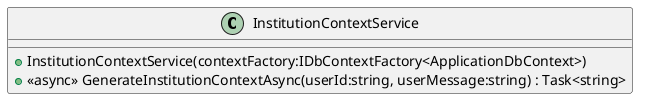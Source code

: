 @startuml
class InstitutionContextService {
    + InstitutionContextService(contextFactory:IDbContextFactory<ApplicationDbContext>)
    + <<async>> GenerateInstitutionContextAsync(userId:string, userMessage:string) : Task<string>
}
@enduml
